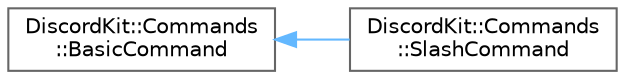 digraph "Graphical Class Hierarchy"
{
 // LATEX_PDF_SIZE
  bgcolor="transparent";
  edge [fontname=Helvetica,fontsize=10,labelfontname=Helvetica,labelfontsize=10];
  node [fontname=Helvetica,fontsize=10,shape=box,height=0.2,width=0.4];
  rankdir="LR";
  Node0 [id="Node000000",label="DiscordKit::Commands\l::BasicCommand",height=0.2,width=0.4,color="grey40", fillcolor="white", style="filled",URL="$d3/dd7/classDiscordKit_1_1Commands_1_1BasicCommand.html",tooltip=" "];
  Node0 -> Node1 [id="edge1_Node000000_Node000001",dir="back",color="steelblue1",style="solid",tooltip=" "];
  Node1 [id="Node000001",label="DiscordKit::Commands\l::SlashCommand",height=0.2,width=0.4,color="grey40", fillcolor="white", style="filled",URL="$d0/d29/classDiscordKit_1_1Commands_1_1SlashCommand.html",tooltip=" "];
}
